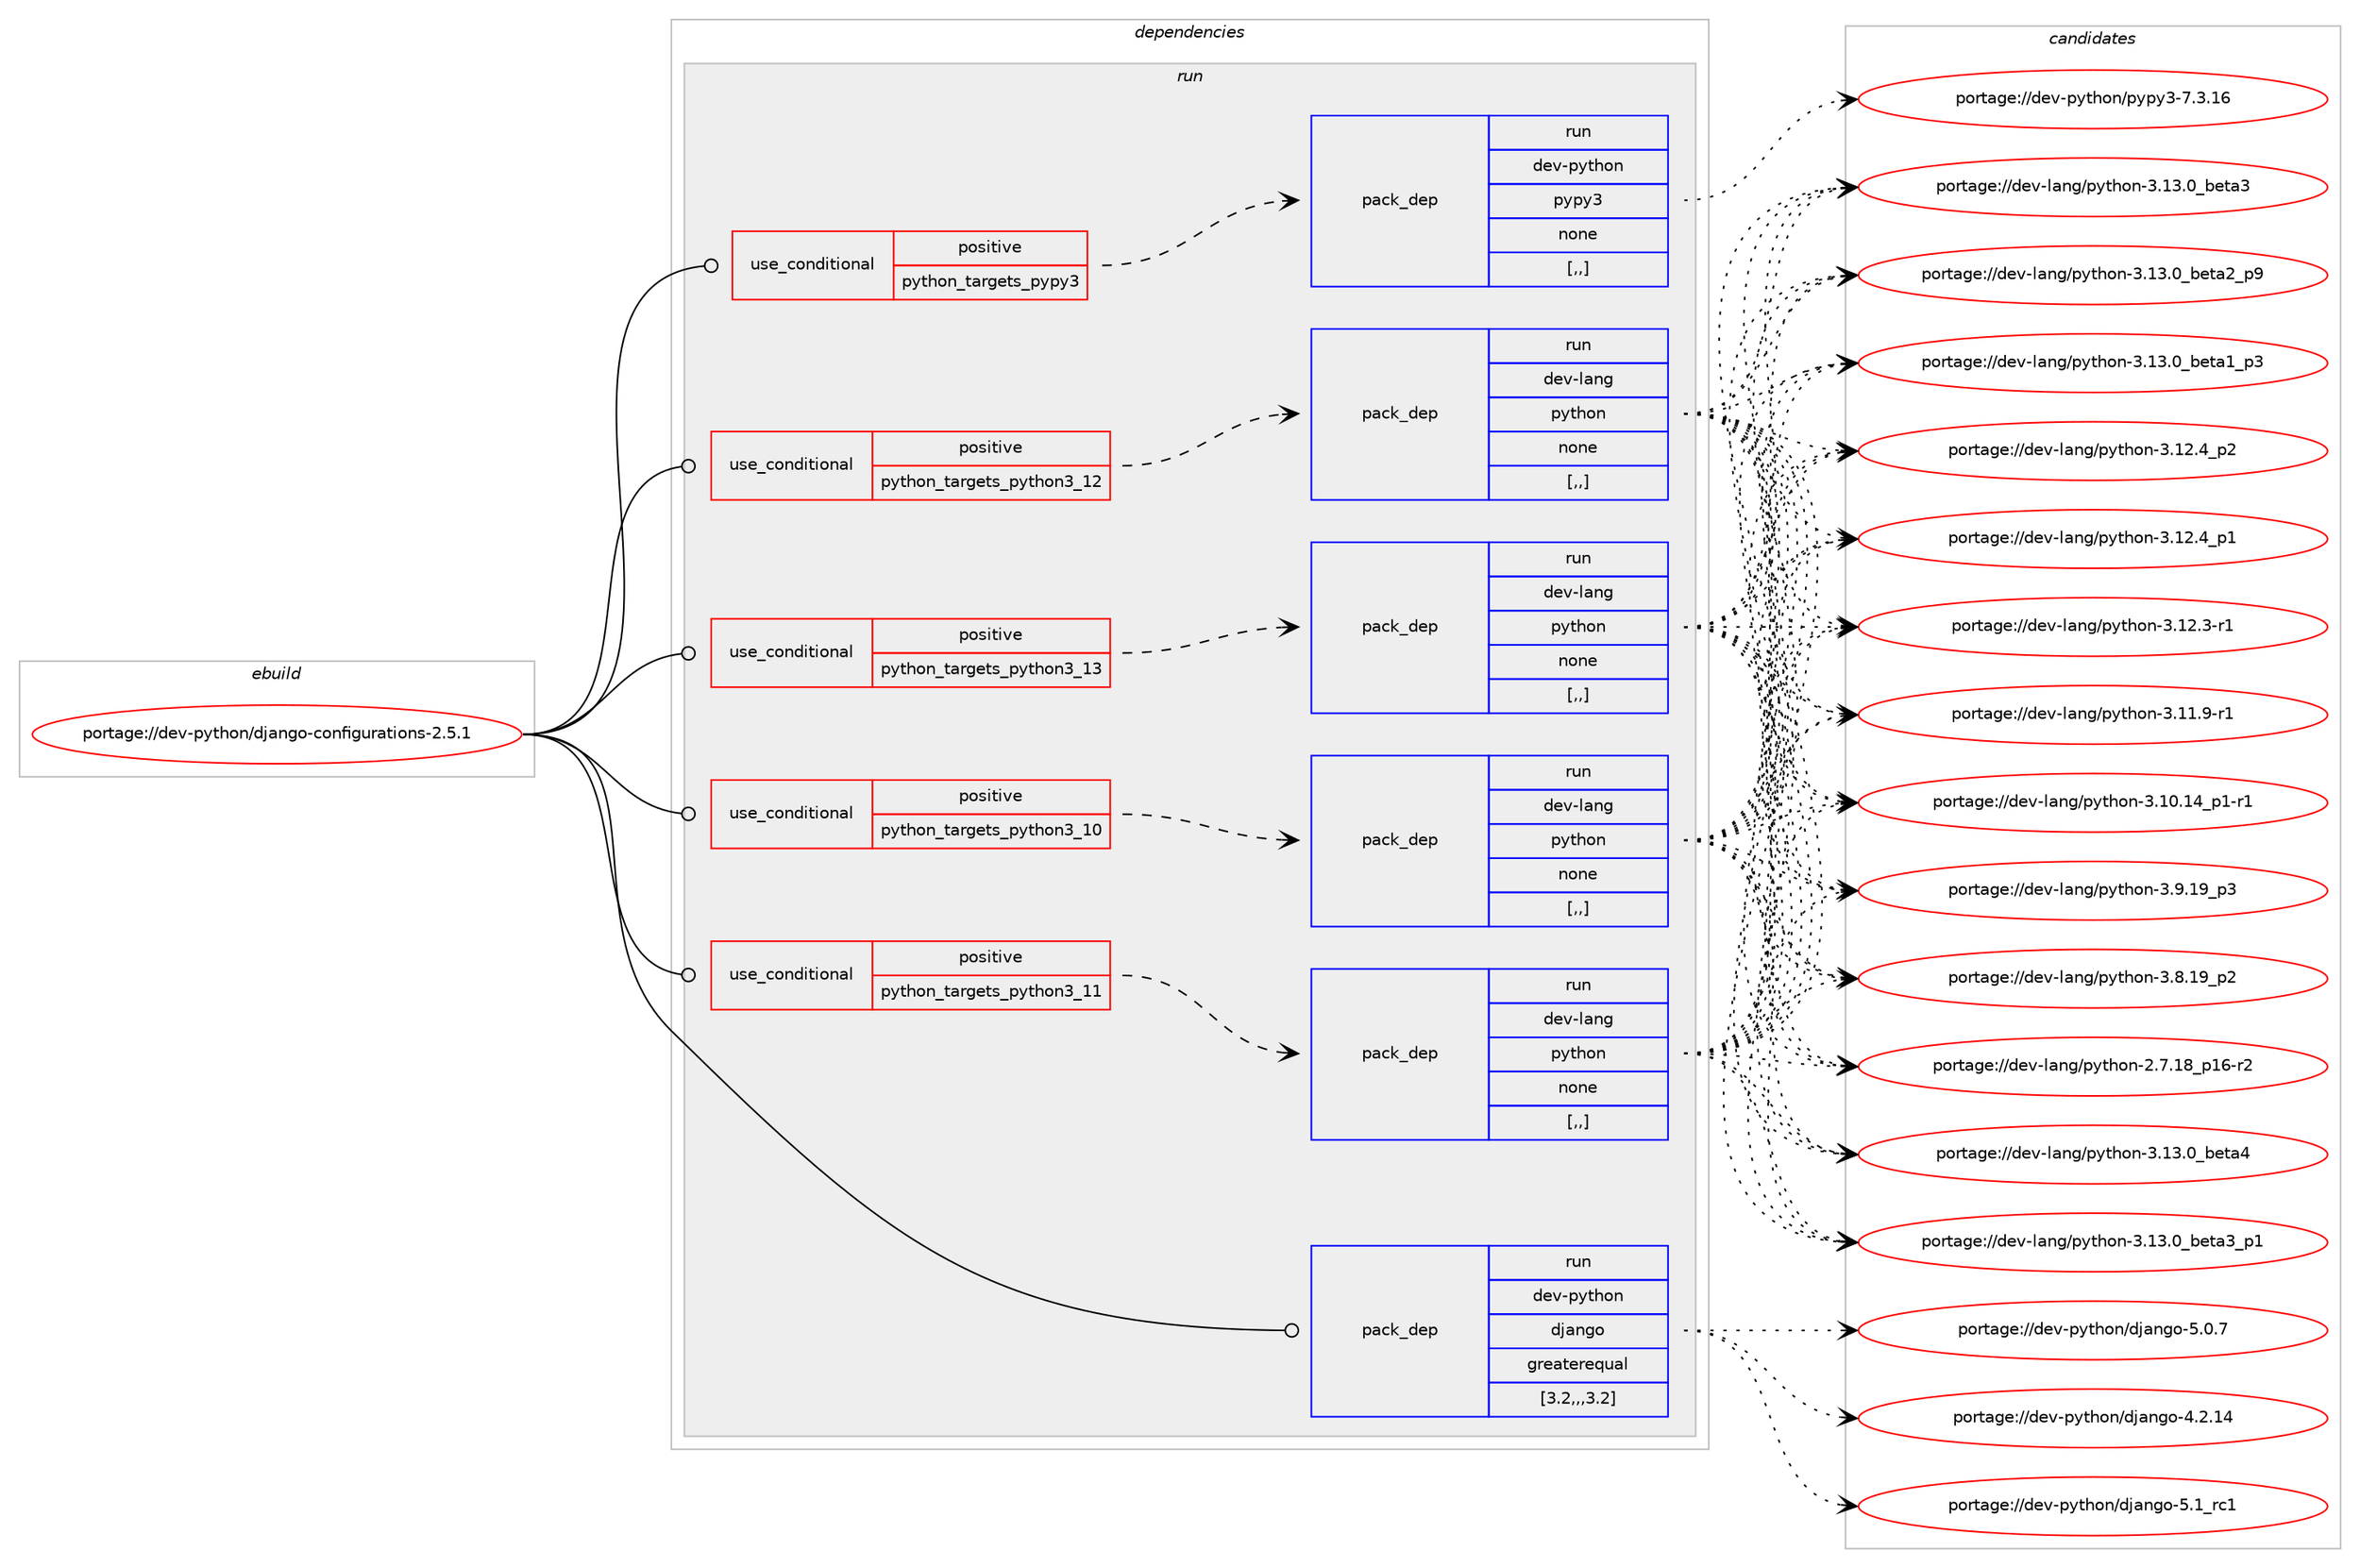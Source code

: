 digraph prolog {

# *************
# Graph options
# *************

newrank=true;
concentrate=true;
compound=true;
graph [rankdir=LR,fontname=Helvetica,fontsize=10,ranksep=1.5];#, ranksep=2.5, nodesep=0.2];
edge  [arrowhead=vee];
node  [fontname=Helvetica,fontsize=10];

# **********
# The ebuild
# **********

subgraph cluster_leftcol {
color=gray;
label=<<i>ebuild</i>>;
id [label="portage://dev-python/django-configurations-2.5.1", color=red, width=4, href="../dev-python/django-configurations-2.5.1.svg"];
}

# ****************
# The dependencies
# ****************

subgraph cluster_midcol {
color=gray;
label=<<i>dependencies</i>>;
subgraph cluster_compile {
fillcolor="#eeeeee";
style=filled;
label=<<i>compile</i>>;
}
subgraph cluster_compileandrun {
fillcolor="#eeeeee";
style=filled;
label=<<i>compile and run</i>>;
}
subgraph cluster_run {
fillcolor="#eeeeee";
style=filled;
label=<<i>run</i>>;
subgraph cond32420 {
dependency145543 [label=<<TABLE BORDER="0" CELLBORDER="1" CELLSPACING="0" CELLPADDING="4"><TR><TD ROWSPAN="3" CELLPADDING="10">use_conditional</TD></TR><TR><TD>positive</TD></TR><TR><TD>python_targets_pypy3</TD></TR></TABLE>>, shape=none, color=red];
subgraph pack111876 {
dependency145544 [label=<<TABLE BORDER="0" CELLBORDER="1" CELLSPACING="0" CELLPADDING="4" WIDTH="220"><TR><TD ROWSPAN="6" CELLPADDING="30">pack_dep</TD></TR><TR><TD WIDTH="110">run</TD></TR><TR><TD>dev-python</TD></TR><TR><TD>pypy3</TD></TR><TR><TD>none</TD></TR><TR><TD>[,,]</TD></TR></TABLE>>, shape=none, color=blue];
}
dependency145543:e -> dependency145544:w [weight=20,style="dashed",arrowhead="vee"];
}
id:e -> dependency145543:w [weight=20,style="solid",arrowhead="odot"];
subgraph cond32421 {
dependency145545 [label=<<TABLE BORDER="0" CELLBORDER="1" CELLSPACING="0" CELLPADDING="4"><TR><TD ROWSPAN="3" CELLPADDING="10">use_conditional</TD></TR><TR><TD>positive</TD></TR><TR><TD>python_targets_python3_10</TD></TR></TABLE>>, shape=none, color=red];
subgraph pack111877 {
dependency145546 [label=<<TABLE BORDER="0" CELLBORDER="1" CELLSPACING="0" CELLPADDING="4" WIDTH="220"><TR><TD ROWSPAN="6" CELLPADDING="30">pack_dep</TD></TR><TR><TD WIDTH="110">run</TD></TR><TR><TD>dev-lang</TD></TR><TR><TD>python</TD></TR><TR><TD>none</TD></TR><TR><TD>[,,]</TD></TR></TABLE>>, shape=none, color=blue];
}
dependency145545:e -> dependency145546:w [weight=20,style="dashed",arrowhead="vee"];
}
id:e -> dependency145545:w [weight=20,style="solid",arrowhead="odot"];
subgraph cond32422 {
dependency145547 [label=<<TABLE BORDER="0" CELLBORDER="1" CELLSPACING="0" CELLPADDING="4"><TR><TD ROWSPAN="3" CELLPADDING="10">use_conditional</TD></TR><TR><TD>positive</TD></TR><TR><TD>python_targets_python3_11</TD></TR></TABLE>>, shape=none, color=red];
subgraph pack111878 {
dependency145548 [label=<<TABLE BORDER="0" CELLBORDER="1" CELLSPACING="0" CELLPADDING="4" WIDTH="220"><TR><TD ROWSPAN="6" CELLPADDING="30">pack_dep</TD></TR><TR><TD WIDTH="110">run</TD></TR><TR><TD>dev-lang</TD></TR><TR><TD>python</TD></TR><TR><TD>none</TD></TR><TR><TD>[,,]</TD></TR></TABLE>>, shape=none, color=blue];
}
dependency145547:e -> dependency145548:w [weight=20,style="dashed",arrowhead="vee"];
}
id:e -> dependency145547:w [weight=20,style="solid",arrowhead="odot"];
subgraph cond32423 {
dependency145549 [label=<<TABLE BORDER="0" CELLBORDER="1" CELLSPACING="0" CELLPADDING="4"><TR><TD ROWSPAN="3" CELLPADDING="10">use_conditional</TD></TR><TR><TD>positive</TD></TR><TR><TD>python_targets_python3_12</TD></TR></TABLE>>, shape=none, color=red];
subgraph pack111879 {
dependency145550 [label=<<TABLE BORDER="0" CELLBORDER="1" CELLSPACING="0" CELLPADDING="4" WIDTH="220"><TR><TD ROWSPAN="6" CELLPADDING="30">pack_dep</TD></TR><TR><TD WIDTH="110">run</TD></TR><TR><TD>dev-lang</TD></TR><TR><TD>python</TD></TR><TR><TD>none</TD></TR><TR><TD>[,,]</TD></TR></TABLE>>, shape=none, color=blue];
}
dependency145549:e -> dependency145550:w [weight=20,style="dashed",arrowhead="vee"];
}
id:e -> dependency145549:w [weight=20,style="solid",arrowhead="odot"];
subgraph cond32424 {
dependency145551 [label=<<TABLE BORDER="0" CELLBORDER="1" CELLSPACING="0" CELLPADDING="4"><TR><TD ROWSPAN="3" CELLPADDING="10">use_conditional</TD></TR><TR><TD>positive</TD></TR><TR><TD>python_targets_python3_13</TD></TR></TABLE>>, shape=none, color=red];
subgraph pack111880 {
dependency145552 [label=<<TABLE BORDER="0" CELLBORDER="1" CELLSPACING="0" CELLPADDING="4" WIDTH="220"><TR><TD ROWSPAN="6" CELLPADDING="30">pack_dep</TD></TR><TR><TD WIDTH="110">run</TD></TR><TR><TD>dev-lang</TD></TR><TR><TD>python</TD></TR><TR><TD>none</TD></TR><TR><TD>[,,]</TD></TR></TABLE>>, shape=none, color=blue];
}
dependency145551:e -> dependency145552:w [weight=20,style="dashed",arrowhead="vee"];
}
id:e -> dependency145551:w [weight=20,style="solid",arrowhead="odot"];
subgraph pack111881 {
dependency145553 [label=<<TABLE BORDER="0" CELLBORDER="1" CELLSPACING="0" CELLPADDING="4" WIDTH="220"><TR><TD ROWSPAN="6" CELLPADDING="30">pack_dep</TD></TR><TR><TD WIDTH="110">run</TD></TR><TR><TD>dev-python</TD></TR><TR><TD>django</TD></TR><TR><TD>greaterequal</TD></TR><TR><TD>[3.2,,,3.2]</TD></TR></TABLE>>, shape=none, color=blue];
}
id:e -> dependency145553:w [weight=20,style="solid",arrowhead="odot"];
}
}

# **************
# The candidates
# **************

subgraph cluster_choices {
rank=same;
color=gray;
label=<<i>candidates</i>>;

subgraph choice111876 {
color=black;
nodesep=1;
choice10010111845112121116104111110471121211121215145554651464954 [label="portage://dev-python/pypy3-7.3.16", color=red, width=4,href="../dev-python/pypy3-7.3.16.svg"];
dependency145544:e -> choice10010111845112121116104111110471121211121215145554651464954:w [style=dotted,weight="100"];
}
subgraph choice111877 {
color=black;
nodesep=1;
choice1001011184510897110103471121211161041111104551464951464895981011169752 [label="portage://dev-lang/python-3.13.0_beta4", color=red, width=4,href="../dev-lang/python-3.13.0_beta4.svg"];
choice10010111845108971101034711212111610411111045514649514648959810111697519511249 [label="portage://dev-lang/python-3.13.0_beta3_p1", color=red, width=4,href="../dev-lang/python-3.13.0_beta3_p1.svg"];
choice1001011184510897110103471121211161041111104551464951464895981011169751 [label="portage://dev-lang/python-3.13.0_beta3", color=red, width=4,href="../dev-lang/python-3.13.0_beta3.svg"];
choice10010111845108971101034711212111610411111045514649514648959810111697509511257 [label="portage://dev-lang/python-3.13.0_beta2_p9", color=red, width=4,href="../dev-lang/python-3.13.0_beta2_p9.svg"];
choice10010111845108971101034711212111610411111045514649514648959810111697499511251 [label="portage://dev-lang/python-3.13.0_beta1_p3", color=red, width=4,href="../dev-lang/python-3.13.0_beta1_p3.svg"];
choice100101118451089711010347112121116104111110455146495046529511250 [label="portage://dev-lang/python-3.12.4_p2", color=red, width=4,href="../dev-lang/python-3.12.4_p2.svg"];
choice100101118451089711010347112121116104111110455146495046529511249 [label="portage://dev-lang/python-3.12.4_p1", color=red, width=4,href="../dev-lang/python-3.12.4_p1.svg"];
choice100101118451089711010347112121116104111110455146495046514511449 [label="portage://dev-lang/python-3.12.3-r1", color=red, width=4,href="../dev-lang/python-3.12.3-r1.svg"];
choice100101118451089711010347112121116104111110455146494946574511449 [label="portage://dev-lang/python-3.11.9-r1", color=red, width=4,href="../dev-lang/python-3.11.9-r1.svg"];
choice100101118451089711010347112121116104111110455146494846495295112494511449 [label="portage://dev-lang/python-3.10.14_p1-r1", color=red, width=4,href="../dev-lang/python-3.10.14_p1-r1.svg"];
choice100101118451089711010347112121116104111110455146574649579511251 [label="portage://dev-lang/python-3.9.19_p3", color=red, width=4,href="../dev-lang/python-3.9.19_p3.svg"];
choice100101118451089711010347112121116104111110455146564649579511250 [label="portage://dev-lang/python-3.8.19_p2", color=red, width=4,href="../dev-lang/python-3.8.19_p2.svg"];
choice100101118451089711010347112121116104111110455046554649569511249544511450 [label="portage://dev-lang/python-2.7.18_p16-r2", color=red, width=4,href="../dev-lang/python-2.7.18_p16-r2.svg"];
dependency145546:e -> choice1001011184510897110103471121211161041111104551464951464895981011169752:w [style=dotted,weight="100"];
dependency145546:e -> choice10010111845108971101034711212111610411111045514649514648959810111697519511249:w [style=dotted,weight="100"];
dependency145546:e -> choice1001011184510897110103471121211161041111104551464951464895981011169751:w [style=dotted,weight="100"];
dependency145546:e -> choice10010111845108971101034711212111610411111045514649514648959810111697509511257:w [style=dotted,weight="100"];
dependency145546:e -> choice10010111845108971101034711212111610411111045514649514648959810111697499511251:w [style=dotted,weight="100"];
dependency145546:e -> choice100101118451089711010347112121116104111110455146495046529511250:w [style=dotted,weight="100"];
dependency145546:e -> choice100101118451089711010347112121116104111110455146495046529511249:w [style=dotted,weight="100"];
dependency145546:e -> choice100101118451089711010347112121116104111110455146495046514511449:w [style=dotted,weight="100"];
dependency145546:e -> choice100101118451089711010347112121116104111110455146494946574511449:w [style=dotted,weight="100"];
dependency145546:e -> choice100101118451089711010347112121116104111110455146494846495295112494511449:w [style=dotted,weight="100"];
dependency145546:e -> choice100101118451089711010347112121116104111110455146574649579511251:w [style=dotted,weight="100"];
dependency145546:e -> choice100101118451089711010347112121116104111110455146564649579511250:w [style=dotted,weight="100"];
dependency145546:e -> choice100101118451089711010347112121116104111110455046554649569511249544511450:w [style=dotted,weight="100"];
}
subgraph choice111878 {
color=black;
nodesep=1;
choice1001011184510897110103471121211161041111104551464951464895981011169752 [label="portage://dev-lang/python-3.13.0_beta4", color=red, width=4,href="../dev-lang/python-3.13.0_beta4.svg"];
choice10010111845108971101034711212111610411111045514649514648959810111697519511249 [label="portage://dev-lang/python-3.13.0_beta3_p1", color=red, width=4,href="../dev-lang/python-3.13.0_beta3_p1.svg"];
choice1001011184510897110103471121211161041111104551464951464895981011169751 [label="portage://dev-lang/python-3.13.0_beta3", color=red, width=4,href="../dev-lang/python-3.13.0_beta3.svg"];
choice10010111845108971101034711212111610411111045514649514648959810111697509511257 [label="portage://dev-lang/python-3.13.0_beta2_p9", color=red, width=4,href="../dev-lang/python-3.13.0_beta2_p9.svg"];
choice10010111845108971101034711212111610411111045514649514648959810111697499511251 [label="portage://dev-lang/python-3.13.0_beta1_p3", color=red, width=4,href="../dev-lang/python-3.13.0_beta1_p3.svg"];
choice100101118451089711010347112121116104111110455146495046529511250 [label="portage://dev-lang/python-3.12.4_p2", color=red, width=4,href="../dev-lang/python-3.12.4_p2.svg"];
choice100101118451089711010347112121116104111110455146495046529511249 [label="portage://dev-lang/python-3.12.4_p1", color=red, width=4,href="../dev-lang/python-3.12.4_p1.svg"];
choice100101118451089711010347112121116104111110455146495046514511449 [label="portage://dev-lang/python-3.12.3-r1", color=red, width=4,href="../dev-lang/python-3.12.3-r1.svg"];
choice100101118451089711010347112121116104111110455146494946574511449 [label="portage://dev-lang/python-3.11.9-r1", color=red, width=4,href="../dev-lang/python-3.11.9-r1.svg"];
choice100101118451089711010347112121116104111110455146494846495295112494511449 [label="portage://dev-lang/python-3.10.14_p1-r1", color=red, width=4,href="../dev-lang/python-3.10.14_p1-r1.svg"];
choice100101118451089711010347112121116104111110455146574649579511251 [label="portage://dev-lang/python-3.9.19_p3", color=red, width=4,href="../dev-lang/python-3.9.19_p3.svg"];
choice100101118451089711010347112121116104111110455146564649579511250 [label="portage://dev-lang/python-3.8.19_p2", color=red, width=4,href="../dev-lang/python-3.8.19_p2.svg"];
choice100101118451089711010347112121116104111110455046554649569511249544511450 [label="portage://dev-lang/python-2.7.18_p16-r2", color=red, width=4,href="../dev-lang/python-2.7.18_p16-r2.svg"];
dependency145548:e -> choice1001011184510897110103471121211161041111104551464951464895981011169752:w [style=dotted,weight="100"];
dependency145548:e -> choice10010111845108971101034711212111610411111045514649514648959810111697519511249:w [style=dotted,weight="100"];
dependency145548:e -> choice1001011184510897110103471121211161041111104551464951464895981011169751:w [style=dotted,weight="100"];
dependency145548:e -> choice10010111845108971101034711212111610411111045514649514648959810111697509511257:w [style=dotted,weight="100"];
dependency145548:e -> choice10010111845108971101034711212111610411111045514649514648959810111697499511251:w [style=dotted,weight="100"];
dependency145548:e -> choice100101118451089711010347112121116104111110455146495046529511250:w [style=dotted,weight="100"];
dependency145548:e -> choice100101118451089711010347112121116104111110455146495046529511249:w [style=dotted,weight="100"];
dependency145548:e -> choice100101118451089711010347112121116104111110455146495046514511449:w [style=dotted,weight="100"];
dependency145548:e -> choice100101118451089711010347112121116104111110455146494946574511449:w [style=dotted,weight="100"];
dependency145548:e -> choice100101118451089711010347112121116104111110455146494846495295112494511449:w [style=dotted,weight="100"];
dependency145548:e -> choice100101118451089711010347112121116104111110455146574649579511251:w [style=dotted,weight="100"];
dependency145548:e -> choice100101118451089711010347112121116104111110455146564649579511250:w [style=dotted,weight="100"];
dependency145548:e -> choice100101118451089711010347112121116104111110455046554649569511249544511450:w [style=dotted,weight="100"];
}
subgraph choice111879 {
color=black;
nodesep=1;
choice1001011184510897110103471121211161041111104551464951464895981011169752 [label="portage://dev-lang/python-3.13.0_beta4", color=red, width=4,href="../dev-lang/python-3.13.0_beta4.svg"];
choice10010111845108971101034711212111610411111045514649514648959810111697519511249 [label="portage://dev-lang/python-3.13.0_beta3_p1", color=red, width=4,href="../dev-lang/python-3.13.0_beta3_p1.svg"];
choice1001011184510897110103471121211161041111104551464951464895981011169751 [label="portage://dev-lang/python-3.13.0_beta3", color=red, width=4,href="../dev-lang/python-3.13.0_beta3.svg"];
choice10010111845108971101034711212111610411111045514649514648959810111697509511257 [label="portage://dev-lang/python-3.13.0_beta2_p9", color=red, width=4,href="../dev-lang/python-3.13.0_beta2_p9.svg"];
choice10010111845108971101034711212111610411111045514649514648959810111697499511251 [label="portage://dev-lang/python-3.13.0_beta1_p3", color=red, width=4,href="../dev-lang/python-3.13.0_beta1_p3.svg"];
choice100101118451089711010347112121116104111110455146495046529511250 [label="portage://dev-lang/python-3.12.4_p2", color=red, width=4,href="../dev-lang/python-3.12.4_p2.svg"];
choice100101118451089711010347112121116104111110455146495046529511249 [label="portage://dev-lang/python-3.12.4_p1", color=red, width=4,href="../dev-lang/python-3.12.4_p1.svg"];
choice100101118451089711010347112121116104111110455146495046514511449 [label="portage://dev-lang/python-3.12.3-r1", color=red, width=4,href="../dev-lang/python-3.12.3-r1.svg"];
choice100101118451089711010347112121116104111110455146494946574511449 [label="portage://dev-lang/python-3.11.9-r1", color=red, width=4,href="../dev-lang/python-3.11.9-r1.svg"];
choice100101118451089711010347112121116104111110455146494846495295112494511449 [label="portage://dev-lang/python-3.10.14_p1-r1", color=red, width=4,href="../dev-lang/python-3.10.14_p1-r1.svg"];
choice100101118451089711010347112121116104111110455146574649579511251 [label="portage://dev-lang/python-3.9.19_p3", color=red, width=4,href="../dev-lang/python-3.9.19_p3.svg"];
choice100101118451089711010347112121116104111110455146564649579511250 [label="portage://dev-lang/python-3.8.19_p2", color=red, width=4,href="../dev-lang/python-3.8.19_p2.svg"];
choice100101118451089711010347112121116104111110455046554649569511249544511450 [label="portage://dev-lang/python-2.7.18_p16-r2", color=red, width=4,href="../dev-lang/python-2.7.18_p16-r2.svg"];
dependency145550:e -> choice1001011184510897110103471121211161041111104551464951464895981011169752:w [style=dotted,weight="100"];
dependency145550:e -> choice10010111845108971101034711212111610411111045514649514648959810111697519511249:w [style=dotted,weight="100"];
dependency145550:e -> choice1001011184510897110103471121211161041111104551464951464895981011169751:w [style=dotted,weight="100"];
dependency145550:e -> choice10010111845108971101034711212111610411111045514649514648959810111697509511257:w [style=dotted,weight="100"];
dependency145550:e -> choice10010111845108971101034711212111610411111045514649514648959810111697499511251:w [style=dotted,weight="100"];
dependency145550:e -> choice100101118451089711010347112121116104111110455146495046529511250:w [style=dotted,weight="100"];
dependency145550:e -> choice100101118451089711010347112121116104111110455146495046529511249:w [style=dotted,weight="100"];
dependency145550:e -> choice100101118451089711010347112121116104111110455146495046514511449:w [style=dotted,weight="100"];
dependency145550:e -> choice100101118451089711010347112121116104111110455146494946574511449:w [style=dotted,weight="100"];
dependency145550:e -> choice100101118451089711010347112121116104111110455146494846495295112494511449:w [style=dotted,weight="100"];
dependency145550:e -> choice100101118451089711010347112121116104111110455146574649579511251:w [style=dotted,weight="100"];
dependency145550:e -> choice100101118451089711010347112121116104111110455146564649579511250:w [style=dotted,weight="100"];
dependency145550:e -> choice100101118451089711010347112121116104111110455046554649569511249544511450:w [style=dotted,weight="100"];
}
subgraph choice111880 {
color=black;
nodesep=1;
choice1001011184510897110103471121211161041111104551464951464895981011169752 [label="portage://dev-lang/python-3.13.0_beta4", color=red, width=4,href="../dev-lang/python-3.13.0_beta4.svg"];
choice10010111845108971101034711212111610411111045514649514648959810111697519511249 [label="portage://dev-lang/python-3.13.0_beta3_p1", color=red, width=4,href="../dev-lang/python-3.13.0_beta3_p1.svg"];
choice1001011184510897110103471121211161041111104551464951464895981011169751 [label="portage://dev-lang/python-3.13.0_beta3", color=red, width=4,href="../dev-lang/python-3.13.0_beta3.svg"];
choice10010111845108971101034711212111610411111045514649514648959810111697509511257 [label="portage://dev-lang/python-3.13.0_beta2_p9", color=red, width=4,href="../dev-lang/python-3.13.0_beta2_p9.svg"];
choice10010111845108971101034711212111610411111045514649514648959810111697499511251 [label="portage://dev-lang/python-3.13.0_beta1_p3", color=red, width=4,href="../dev-lang/python-3.13.0_beta1_p3.svg"];
choice100101118451089711010347112121116104111110455146495046529511250 [label="portage://dev-lang/python-3.12.4_p2", color=red, width=4,href="../dev-lang/python-3.12.4_p2.svg"];
choice100101118451089711010347112121116104111110455146495046529511249 [label="portage://dev-lang/python-3.12.4_p1", color=red, width=4,href="../dev-lang/python-3.12.4_p1.svg"];
choice100101118451089711010347112121116104111110455146495046514511449 [label="portage://dev-lang/python-3.12.3-r1", color=red, width=4,href="../dev-lang/python-3.12.3-r1.svg"];
choice100101118451089711010347112121116104111110455146494946574511449 [label="portage://dev-lang/python-3.11.9-r1", color=red, width=4,href="../dev-lang/python-3.11.9-r1.svg"];
choice100101118451089711010347112121116104111110455146494846495295112494511449 [label="portage://dev-lang/python-3.10.14_p1-r1", color=red, width=4,href="../dev-lang/python-3.10.14_p1-r1.svg"];
choice100101118451089711010347112121116104111110455146574649579511251 [label="portage://dev-lang/python-3.9.19_p3", color=red, width=4,href="../dev-lang/python-3.9.19_p3.svg"];
choice100101118451089711010347112121116104111110455146564649579511250 [label="portage://dev-lang/python-3.8.19_p2", color=red, width=4,href="../dev-lang/python-3.8.19_p2.svg"];
choice100101118451089711010347112121116104111110455046554649569511249544511450 [label="portage://dev-lang/python-2.7.18_p16-r2", color=red, width=4,href="../dev-lang/python-2.7.18_p16-r2.svg"];
dependency145552:e -> choice1001011184510897110103471121211161041111104551464951464895981011169752:w [style=dotted,weight="100"];
dependency145552:e -> choice10010111845108971101034711212111610411111045514649514648959810111697519511249:w [style=dotted,weight="100"];
dependency145552:e -> choice1001011184510897110103471121211161041111104551464951464895981011169751:w [style=dotted,weight="100"];
dependency145552:e -> choice10010111845108971101034711212111610411111045514649514648959810111697509511257:w [style=dotted,weight="100"];
dependency145552:e -> choice10010111845108971101034711212111610411111045514649514648959810111697499511251:w [style=dotted,weight="100"];
dependency145552:e -> choice100101118451089711010347112121116104111110455146495046529511250:w [style=dotted,weight="100"];
dependency145552:e -> choice100101118451089711010347112121116104111110455146495046529511249:w [style=dotted,weight="100"];
dependency145552:e -> choice100101118451089711010347112121116104111110455146495046514511449:w [style=dotted,weight="100"];
dependency145552:e -> choice100101118451089711010347112121116104111110455146494946574511449:w [style=dotted,weight="100"];
dependency145552:e -> choice100101118451089711010347112121116104111110455146494846495295112494511449:w [style=dotted,weight="100"];
dependency145552:e -> choice100101118451089711010347112121116104111110455146574649579511251:w [style=dotted,weight="100"];
dependency145552:e -> choice100101118451089711010347112121116104111110455146564649579511250:w [style=dotted,weight="100"];
dependency145552:e -> choice100101118451089711010347112121116104111110455046554649569511249544511450:w [style=dotted,weight="100"];
}
subgraph choice111881 {
color=black;
nodesep=1;
choice10010111845112121116104111110471001069711010311145534649951149949 [label="portage://dev-python/django-5.1_rc1", color=red, width=4,href="../dev-python/django-5.1_rc1.svg"];
choice100101118451121211161041111104710010697110103111455346484655 [label="portage://dev-python/django-5.0.7", color=red, width=4,href="../dev-python/django-5.0.7.svg"];
choice10010111845112121116104111110471001069711010311145524650464952 [label="portage://dev-python/django-4.2.14", color=red, width=4,href="../dev-python/django-4.2.14.svg"];
dependency145553:e -> choice10010111845112121116104111110471001069711010311145534649951149949:w [style=dotted,weight="100"];
dependency145553:e -> choice100101118451121211161041111104710010697110103111455346484655:w [style=dotted,weight="100"];
dependency145553:e -> choice10010111845112121116104111110471001069711010311145524650464952:w [style=dotted,weight="100"];
}
}

}
